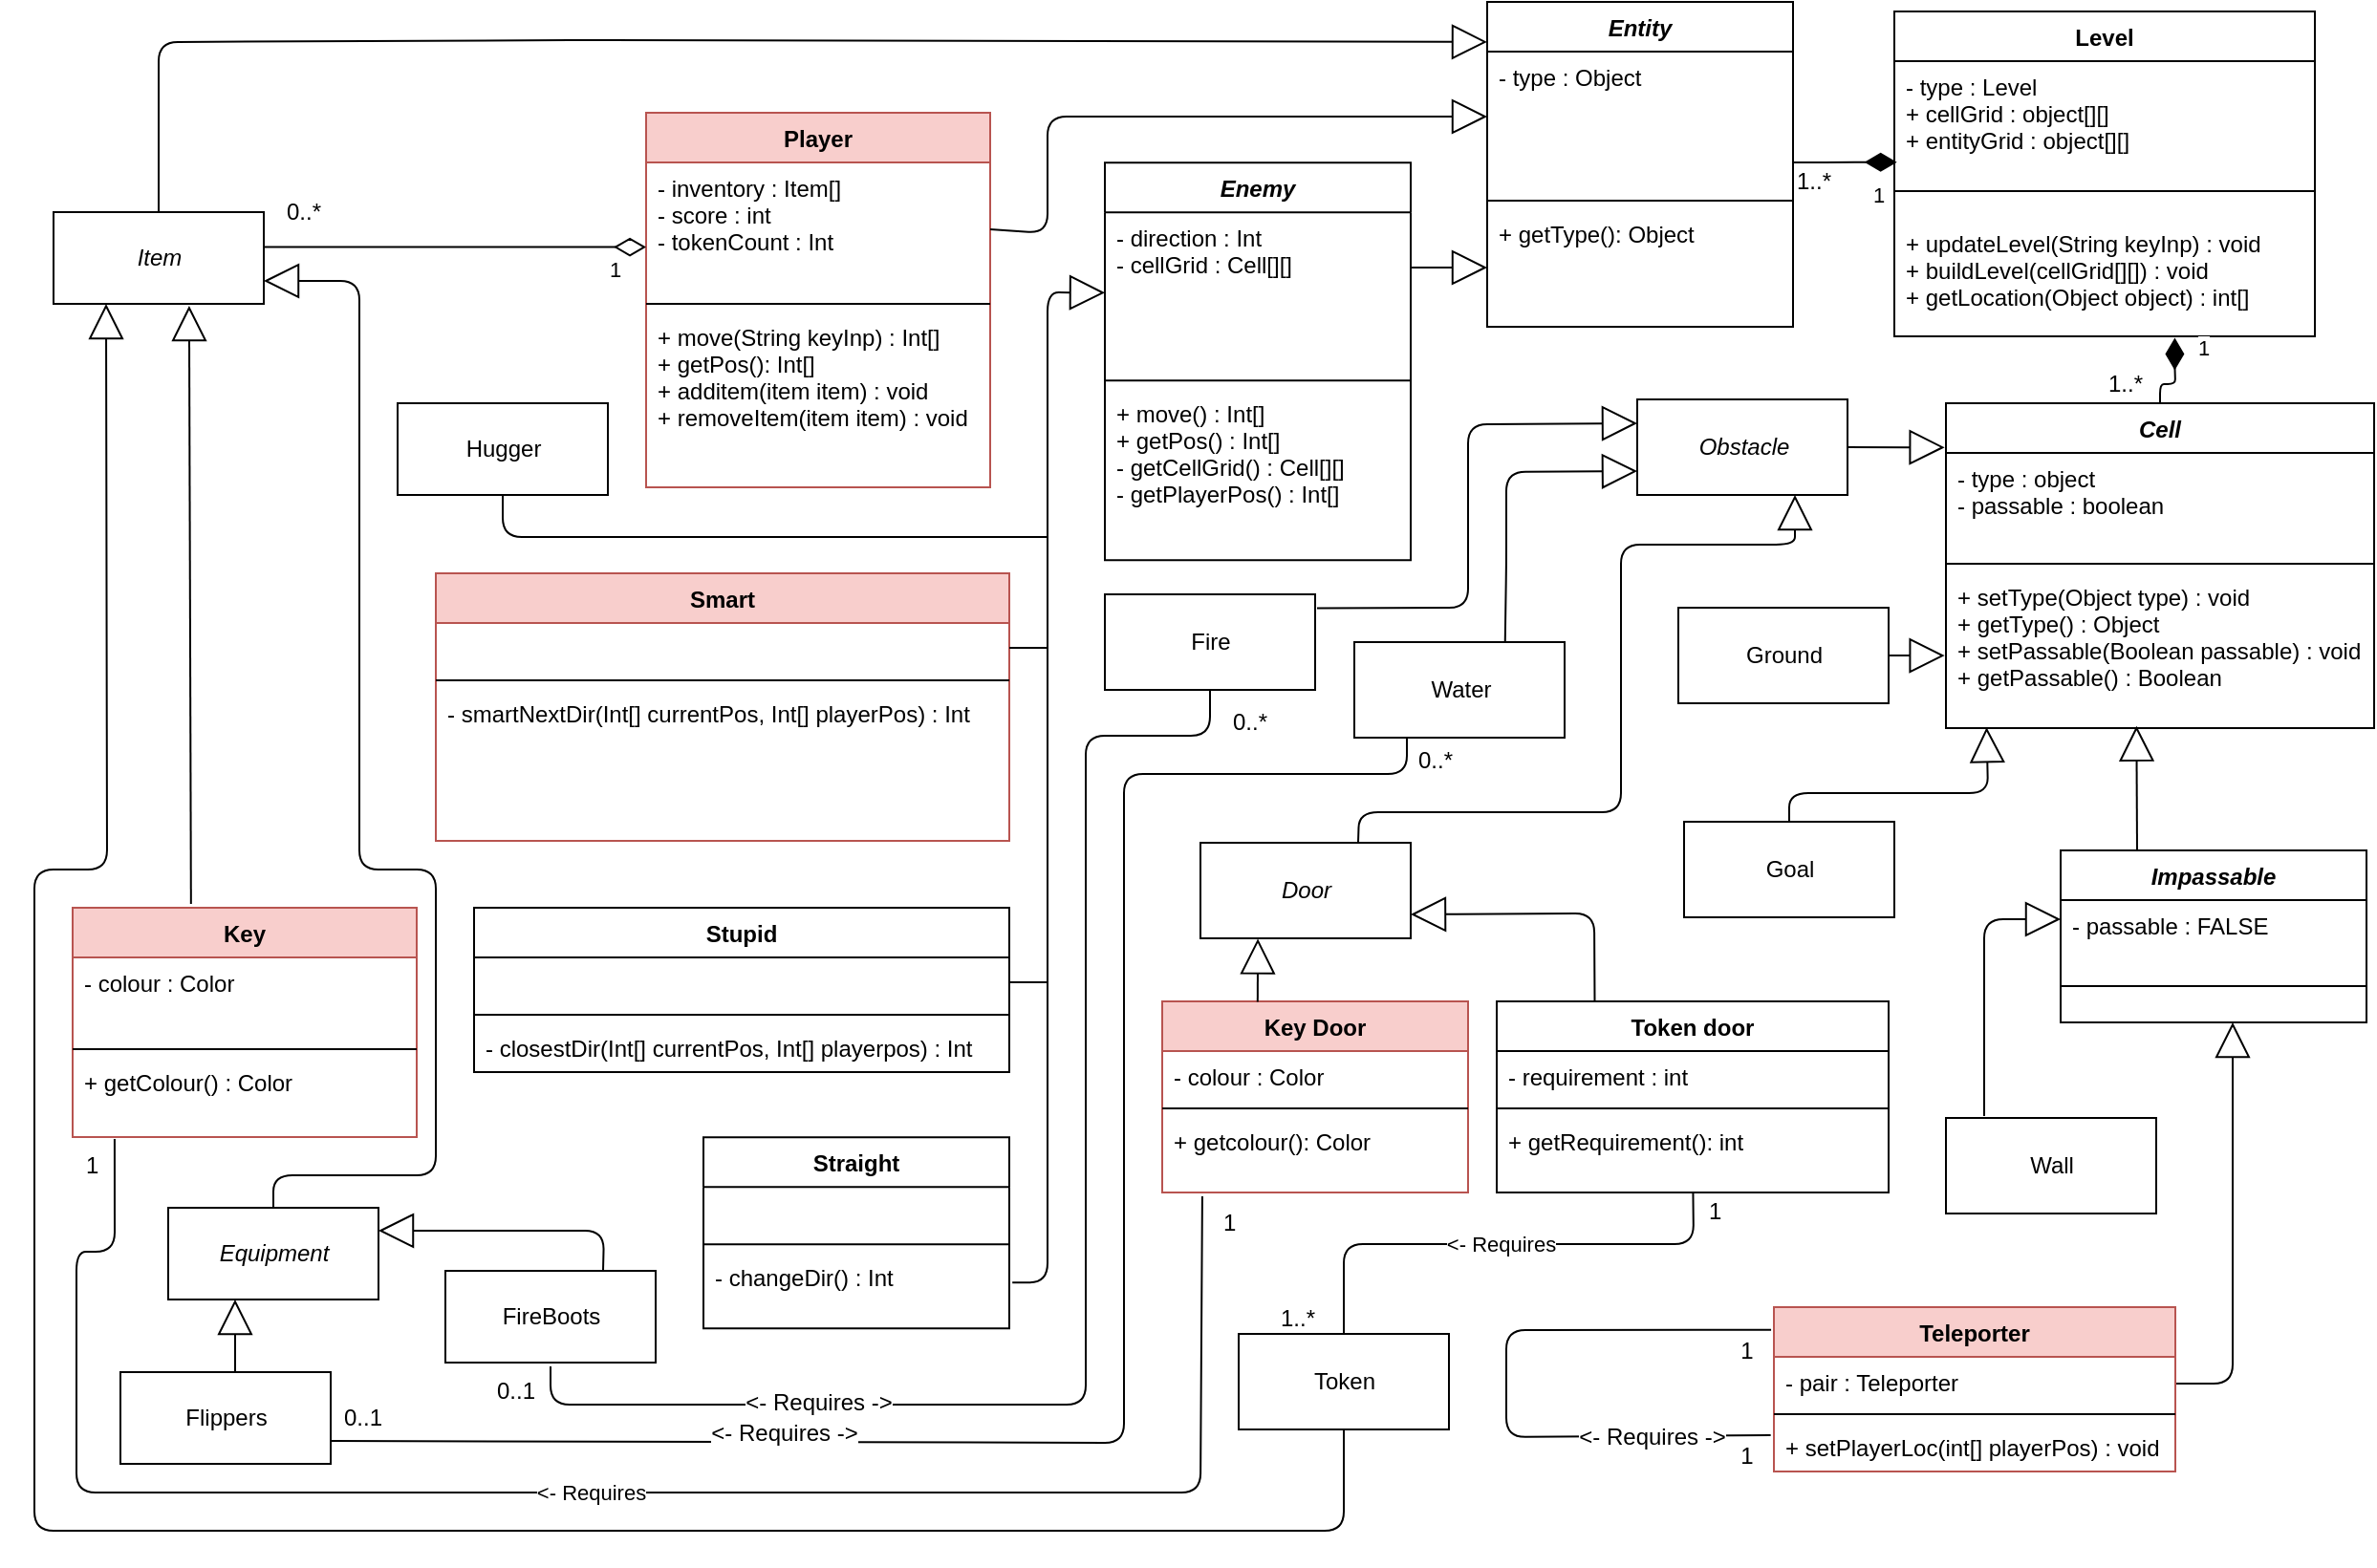 <mxfile version="12.1.9" type="google" pages="1"><diagram id="0YAW6mzRtSPZV_9U0Zui" name="Page-1"><mxGraphModel dx="2579" dy="933" grid="1" gridSize="10" guides="1" tooltips="1" connect="1" arrows="1" fold="1" page="0" pageScale="1" pageWidth="1169" pageHeight="827" math="0" shadow="0"><root><mxCell id="0"/><mxCell id="1" parent="0"/><mxCell id="OW3MAEe_p3V_UogUoJea-1" value="Cell" style="swimlane;fontStyle=3;align=center;verticalAlign=top;childLayout=stackLayout;horizontal=1;startSize=26;horizontalStack=0;resizeParent=1;resizeParentMax=0;resizeLast=0;collapsible=1;marginBottom=0;" parent="1" vertex="1"><mxGeometry x="-160" y="250" width="224" height="170" as="geometry"/></mxCell><mxCell id="OW3MAEe_p3V_UogUoJea-2" value="- type : object&#10;- passable : boolean" style="text;strokeColor=none;fillColor=none;align=left;verticalAlign=top;spacingLeft=4;spacingRight=4;overflow=hidden;rotatable=0;points=[[0,0.5],[1,0.5]];portConstraint=eastwest;" parent="OW3MAEe_p3V_UogUoJea-1" vertex="1"><mxGeometry y="26" width="224" height="54" as="geometry"/></mxCell><mxCell id="OW3MAEe_p3V_UogUoJea-3" value="" style="line;strokeWidth=1;fillColor=none;align=left;verticalAlign=middle;spacingTop=-1;spacingLeft=3;spacingRight=3;rotatable=0;labelPosition=right;points=[];portConstraint=eastwest;" parent="OW3MAEe_p3V_UogUoJea-1" vertex="1"><mxGeometry y="80" width="224" height="8" as="geometry"/></mxCell><mxCell id="OW3MAEe_p3V_UogUoJea-4" value="+ setType(Object type) : void&#10;+ getType() : Object&#10;+ setPassable(Boolean passable) : void&#10;+ getPassable() : Boolean" style="text;strokeColor=none;fillColor=none;align=left;verticalAlign=top;spacingLeft=4;spacingRight=4;overflow=hidden;rotatable=0;points=[[0,0.5],[1,0.5]];portConstraint=eastwest;" parent="OW3MAEe_p3V_UogUoJea-1" vertex="1"><mxGeometry y="88" width="224" height="82" as="geometry"/></mxCell><mxCell id="OW3MAEe_p3V_UogUoJea-5" value="Impassable" style="swimlane;fontStyle=3;align=center;verticalAlign=top;childLayout=stackLayout;horizontal=1;startSize=26;horizontalStack=0;resizeParent=1;resizeParentMax=0;resizeLast=0;collapsible=1;marginBottom=0;" parent="1" vertex="1"><mxGeometry x="-100" y="484" width="160" height="90" as="geometry"/></mxCell><mxCell id="OW3MAEe_p3V_UogUoJea-6" value="- passable : FALSE" style="text;strokeColor=none;fillColor=none;align=left;verticalAlign=top;spacingLeft=4;spacingRight=4;overflow=hidden;rotatable=0;points=[[0,0.5],[1,0.5]];portConstraint=eastwest;" parent="OW3MAEe_p3V_UogUoJea-5" vertex="1"><mxGeometry y="26" width="160" height="26" as="geometry"/></mxCell><mxCell id="OW3MAEe_p3V_UogUoJea-7" value="" style="line;strokeWidth=1;fillColor=none;align=left;verticalAlign=middle;spacingTop=-1;spacingLeft=3;spacingRight=3;rotatable=0;labelPosition=right;points=[];portConstraint=eastwest;" parent="OW3MAEe_p3V_UogUoJea-5" vertex="1"><mxGeometry y="52" width="160" height="38" as="geometry"/></mxCell><mxCell id="OW3MAEe_p3V_UogUoJea-12" value="Goal" style="html=1;" parent="1" vertex="1"><mxGeometry x="-297" y="469" width="110" height="50" as="geometry"/></mxCell><mxCell id="OW3MAEe_p3V_UogUoJea-19" value="Ground" style="html=1;direction=west;" parent="1" vertex="1"><mxGeometry x="-300" y="357" width="110" height="50" as="geometry"/></mxCell><mxCell id="OW3MAEe_p3V_UogUoJea-29" value="Fire" style="html=1;" parent="1" vertex="1"><mxGeometry x="-600" y="350" width="110" height="50" as="geometry"/></mxCell><mxCell id="OW3MAEe_p3V_UogUoJea-31" value="Water" style="html=1;" parent="1" vertex="1"><mxGeometry x="-469.5" y="375" width="110" height="50" as="geometry"/></mxCell><mxCell id="OW3MAEe_p3V_UogUoJea-34" value="&lt;i&gt;Door&lt;/i&gt;" style="html=1;" parent="1" vertex="1"><mxGeometry x="-550" y="480" width="110" height="50" as="geometry"/></mxCell><mxCell id="OW3MAEe_p3V_UogUoJea-36" value="Token door" style="swimlane;fontStyle=1;align=center;verticalAlign=top;childLayout=stackLayout;horizontal=1;startSize=26;horizontalStack=0;resizeParent=1;resizeParentMax=0;resizeLast=0;collapsible=1;marginBottom=0;" parent="1" vertex="1"><mxGeometry x="-395" y="563" width="205" height="100" as="geometry"/></mxCell><mxCell id="OW3MAEe_p3V_UogUoJea-37" value="- requirement : int" style="text;strokeColor=none;fillColor=none;align=left;verticalAlign=top;spacingLeft=4;spacingRight=4;overflow=hidden;rotatable=0;points=[[0,0.5],[1,0.5]];portConstraint=eastwest;" parent="OW3MAEe_p3V_UogUoJea-36" vertex="1"><mxGeometry y="26" width="205" height="26" as="geometry"/></mxCell><mxCell id="OW3MAEe_p3V_UogUoJea-38" value="" style="line;strokeWidth=1;fillColor=none;align=left;verticalAlign=middle;spacingTop=-1;spacingLeft=3;spacingRight=3;rotatable=0;labelPosition=right;points=[];portConstraint=eastwest;" parent="OW3MAEe_p3V_UogUoJea-36" vertex="1"><mxGeometry y="52" width="205" height="8" as="geometry"/></mxCell><mxCell id="OW3MAEe_p3V_UogUoJea-39" value="+ getRequirement(): int" style="text;strokeColor=none;fillColor=none;align=left;verticalAlign=top;spacingLeft=4;spacingRight=4;overflow=hidden;rotatable=0;points=[[0,0.5],[1,0.5]];portConstraint=eastwest;" parent="OW3MAEe_p3V_UogUoJea-36" vertex="1"><mxGeometry y="60" width="205" height="40" as="geometry"/></mxCell><mxCell id="OW3MAEe_p3V_UogUoJea-40" value="Key Door" style="swimlane;fontStyle=1;align=center;verticalAlign=top;childLayout=stackLayout;horizontal=1;startSize=26;horizontalStack=0;resizeParent=1;resizeParentMax=0;resizeLast=0;collapsible=1;marginBottom=0;fillColor=#f8cecc;strokeColor=#b85450;" parent="1" vertex="1"><mxGeometry x="-570" y="563" width="160" height="100" as="geometry"/></mxCell><mxCell id="OW3MAEe_p3V_UogUoJea-41" value="- colour : Color" style="text;strokeColor=none;fillColor=none;align=left;verticalAlign=top;spacingLeft=4;spacingRight=4;overflow=hidden;rotatable=0;points=[[0,0.5],[1,0.5]];portConstraint=eastwest;" parent="OW3MAEe_p3V_UogUoJea-40" vertex="1"><mxGeometry y="26" width="160" height="26" as="geometry"/></mxCell><mxCell id="OW3MAEe_p3V_UogUoJea-42" value="" style="line;strokeWidth=1;fillColor=none;align=left;verticalAlign=middle;spacingTop=-1;spacingLeft=3;spacingRight=3;rotatable=0;labelPosition=right;points=[];portConstraint=eastwest;" parent="OW3MAEe_p3V_UogUoJea-40" vertex="1"><mxGeometry y="52" width="160" height="8" as="geometry"/></mxCell><mxCell id="OW3MAEe_p3V_UogUoJea-43" value="+ getcolour(): Color" style="text;strokeColor=none;fillColor=none;align=left;verticalAlign=top;spacingLeft=4;spacingRight=4;overflow=hidden;rotatable=0;points=[[0,0.5],[1,0.5]];portConstraint=eastwest;" parent="OW3MAEe_p3V_UogUoJea-40" vertex="1"><mxGeometry y="60" width="160" height="40" as="geometry"/></mxCell><mxCell id="OW3MAEe_p3V_UogUoJea-50" value="Level" style="swimlane;fontStyle=1;align=center;verticalAlign=top;childLayout=stackLayout;horizontal=1;startSize=26;horizontalStack=0;resizeParent=1;resizeParentMax=0;resizeLast=0;collapsible=1;marginBottom=0;" parent="1" vertex="1"><mxGeometry x="-187" y="45" width="220" height="170" as="geometry"/></mxCell><mxCell id="OW3MAEe_p3V_UogUoJea-51" value="- type : Level&#10;+ cellGrid : object[][]&#10;+ entityGrid : object[][]" style="text;strokeColor=none;fillColor=none;align=left;verticalAlign=top;spacingLeft=4;spacingRight=4;overflow=hidden;rotatable=0;points=[[0,0.5],[1,0.5]];portConstraint=eastwest;" parent="OW3MAEe_p3V_UogUoJea-50" vertex="1"><mxGeometry y="26" width="220" height="54" as="geometry"/></mxCell><mxCell id="OW3MAEe_p3V_UogUoJea-52" value="" style="line;strokeWidth=1;fillColor=none;align=left;verticalAlign=middle;spacingTop=-1;spacingLeft=3;spacingRight=3;rotatable=0;labelPosition=right;points=[];portConstraint=eastwest;" parent="OW3MAEe_p3V_UogUoJea-50" vertex="1"><mxGeometry y="80" width="220" height="28" as="geometry"/></mxCell><mxCell id="OW3MAEe_p3V_UogUoJea-53" value="+ updateLevel(String keyInp) : void&#10;+ buildLevel(cellGrid[][]) : void&#10;+ getLocation(Object object) : int[]" style="text;strokeColor=none;fillColor=none;align=left;verticalAlign=top;spacingLeft=4;spacingRight=4;overflow=hidden;rotatable=0;points=[[0,0.5],[1,0.5]];portConstraint=eastwest;" parent="OW3MAEe_p3V_UogUoJea-50" vertex="1"><mxGeometry y="108" width="220" height="62" as="geometry"/></mxCell><mxCell id="OW3MAEe_p3V_UogUoJea-55" value="Player" style="swimlane;fontStyle=1;align=center;verticalAlign=top;childLayout=stackLayout;horizontal=1;startSize=26;horizontalStack=0;resizeParent=1;resizeParentMax=0;resizeLast=0;collapsible=1;marginBottom=0;fillColor=#f8cecc;strokeColor=#b85450;" parent="1" vertex="1"><mxGeometry x="-840" y="98" width="180" height="196" as="geometry"/></mxCell><mxCell id="OW3MAEe_p3V_UogUoJea-56" value="- inventory : Item[]&#10;- score : int&#10;- tokenCount : Int&#10;" style="text;align=left;verticalAlign=top;spacingLeft=4;spacingRight=4;overflow=hidden;rotatable=0;points=[[0,0.5],[1,0.5]];portConstraint=eastwest;" parent="OW3MAEe_p3V_UogUoJea-55" vertex="1"><mxGeometry y="26" width="180" height="70" as="geometry"/></mxCell><mxCell id="OW3MAEe_p3V_UogUoJea-57" value="" style="line;strokeWidth=1;fillColor=none;align=left;verticalAlign=middle;spacingTop=-1;spacingLeft=3;spacingRight=3;rotatable=0;labelPosition=right;points=[];portConstraint=eastwest;" parent="OW3MAEe_p3V_UogUoJea-55" vertex="1"><mxGeometry y="96" width="180" height="8" as="geometry"/></mxCell><mxCell id="OW3MAEe_p3V_UogUoJea-58" value="+ move(String keyInp) : Int[]&#10;+ getPos(): Int[]&#10;+ additem(item item) : void&#10;+ removeItem(item item) : void&#10;" style="text;strokeColor=none;fillColor=none;align=left;verticalAlign=top;spacingLeft=4;spacingRight=4;overflow=hidden;rotatable=0;points=[[0,0.5],[1,0.5]];portConstraint=eastwest;" parent="OW3MAEe_p3V_UogUoJea-55" vertex="1"><mxGeometry y="104" width="180" height="92" as="geometry"/></mxCell><mxCell id="OW3MAEe_p3V_UogUoJea-59" value="Enemy" style="swimlane;fontStyle=3;align=center;verticalAlign=top;childLayout=stackLayout;horizontal=1;startSize=26;horizontalStack=0;resizeParent=1;resizeParentMax=0;resizeLast=0;collapsible=1;marginBottom=0;" parent="1" vertex="1"><mxGeometry x="-600" y="124.167" width="160" height="208" as="geometry"/></mxCell><mxCell id="OW3MAEe_p3V_UogUoJea-60" value="- direction : Int&#10;- cellGrid : Cell[][]" style="text;strokeColor=none;fillColor=none;align=left;verticalAlign=top;spacingLeft=4;spacingRight=4;overflow=hidden;rotatable=0;points=[[0,0.5],[1,0.5]];portConstraint=eastwest;" parent="OW3MAEe_p3V_UogUoJea-59" vertex="1"><mxGeometry y="26" width="160" height="84" as="geometry"/></mxCell><mxCell id="OW3MAEe_p3V_UogUoJea-61" value="" style="line;strokeWidth=1;fillColor=none;align=left;verticalAlign=middle;spacingTop=-1;spacingLeft=3;spacingRight=3;rotatable=0;labelPosition=right;points=[];portConstraint=eastwest;" parent="OW3MAEe_p3V_UogUoJea-59" vertex="1"><mxGeometry y="110" width="160" height="8" as="geometry"/></mxCell><mxCell id="OW3MAEe_p3V_UogUoJea-62" value="+ move() : Int[]&#10;+ getPos() : Int[]&#10;- getCellGrid() : Cell[][]&#10;- getPlayerPos() : Int[]" style="text;strokeColor=none;fillColor=none;align=left;verticalAlign=top;spacingLeft=4;spacingRight=4;overflow=hidden;rotatable=0;points=[[0,0.5],[1,0.5]];portConstraint=eastwest;" parent="OW3MAEe_p3V_UogUoJea-59" vertex="1"><mxGeometry y="118" width="160" height="90" as="geometry"/></mxCell><mxCell id="OW3MAEe_p3V_UogUoJea-64" value="Entity" style="swimlane;fontStyle=3;align=center;verticalAlign=top;childLayout=stackLayout;horizontal=1;startSize=26;horizontalStack=0;resizeParent=1;resizeParentMax=0;resizeLast=0;collapsible=1;marginBottom=0;" parent="1" vertex="1"><mxGeometry x="-400" y="40" width="160" height="170" as="geometry"/></mxCell><mxCell id="OW3MAEe_p3V_UogUoJea-65" value="- type : Object" style="text;strokeColor=none;fillColor=none;align=left;verticalAlign=top;spacingLeft=4;spacingRight=4;overflow=hidden;rotatable=0;points=[[0,0.5],[1,0.5]];portConstraint=eastwest;" parent="OW3MAEe_p3V_UogUoJea-64" vertex="1"><mxGeometry y="26" width="160" height="74" as="geometry"/></mxCell><mxCell id="OW3MAEe_p3V_UogUoJea-66" value="" style="line;strokeWidth=1;fillColor=none;align=left;verticalAlign=middle;spacingTop=-1;spacingLeft=3;spacingRight=3;rotatable=0;labelPosition=right;points=[];portConstraint=eastwest;" parent="OW3MAEe_p3V_UogUoJea-64" vertex="1"><mxGeometry y="100" width="160" height="8" as="geometry"/></mxCell><mxCell id="OW3MAEe_p3V_UogUoJea-67" value="+ getType(): Object" style="text;strokeColor=none;fillColor=none;align=left;verticalAlign=top;spacingLeft=4;spacingRight=4;overflow=hidden;rotatable=0;points=[[0,0.5],[1,0.5]];portConstraint=eastwest;" parent="OW3MAEe_p3V_UogUoJea-64" vertex="1"><mxGeometry y="108" width="160" height="62" as="geometry"/></mxCell><mxCell id="OW3MAEe_p3V_UogUoJea-79" value="Smart" style="swimlane;fontStyle=1;align=center;verticalAlign=top;childLayout=stackLayout;horizontal=1;startSize=26;horizontalStack=0;resizeParent=1;resizeParentMax=0;resizeLast=0;collapsible=1;marginBottom=0;fillColor=#f8cecc;strokeColor=#b85450;" parent="1" vertex="1"><mxGeometry x="-950" y="339" width="300" height="140" as="geometry"/></mxCell><mxCell id="OW3MAEe_p3V_UogUoJea-80" value=" " style="text;strokeColor=none;fillColor=none;align=left;verticalAlign=top;spacingLeft=4;spacingRight=4;overflow=hidden;rotatable=0;points=[[0,0.5],[1,0.5]];portConstraint=eastwest;" parent="OW3MAEe_p3V_UogUoJea-79" vertex="1"><mxGeometry y="26" width="300" height="26" as="geometry"/></mxCell><mxCell id="OW3MAEe_p3V_UogUoJea-81" value="" style="line;strokeWidth=1;fillColor=none;align=left;verticalAlign=middle;spacingTop=-1;spacingLeft=3;spacingRight=3;rotatable=0;labelPosition=right;points=[];portConstraint=eastwest;" parent="OW3MAEe_p3V_UogUoJea-79" vertex="1"><mxGeometry y="52" width="300" height="8" as="geometry"/></mxCell><mxCell id="OW3MAEe_p3V_UogUoJea-82" value="- smartNextDir(Int[] currentPos, Int[] playerPos) : Int" style="text;strokeColor=none;fillColor=none;align=left;verticalAlign=top;spacingLeft=4;spacingRight=4;overflow=hidden;rotatable=0;points=[[0,0.5],[1,0.5]];portConstraint=eastwest;" parent="OW3MAEe_p3V_UogUoJea-79" vertex="1"><mxGeometry y="60" width="300" height="80" as="geometry"/></mxCell><mxCell id="OW3MAEe_p3V_UogUoJea-83" value="Stupid" style="swimlane;fontStyle=1;align=center;verticalAlign=top;childLayout=stackLayout;horizontal=1;startSize=26;horizontalStack=0;resizeParent=1;resizeParentMax=0;resizeLast=0;collapsible=1;marginBottom=0;" parent="1" vertex="1"><mxGeometry x="-930" y="514" width="280" height="86" as="geometry"/></mxCell><mxCell id="OW3MAEe_p3V_UogUoJea-84" value=" " style="text;strokeColor=none;fillColor=none;align=left;verticalAlign=top;spacingLeft=4;spacingRight=4;overflow=hidden;rotatable=0;points=[[0,0.5],[1,0.5]];portConstraint=eastwest;" parent="OW3MAEe_p3V_UogUoJea-83" vertex="1"><mxGeometry y="26" width="280" height="26" as="geometry"/></mxCell><mxCell id="OW3MAEe_p3V_UogUoJea-85" value="" style="line;strokeWidth=1;fillColor=none;align=left;verticalAlign=middle;spacingTop=-1;spacingLeft=3;spacingRight=3;rotatable=0;labelPosition=right;points=[];portConstraint=eastwest;" parent="OW3MAEe_p3V_UogUoJea-83" vertex="1"><mxGeometry y="52" width="280" height="8" as="geometry"/></mxCell><mxCell id="OW3MAEe_p3V_UogUoJea-86" value="- closestDir(Int[] currentPos, Int[] playerpos) : Int" style="text;strokeColor=none;fillColor=none;align=left;verticalAlign=top;spacingLeft=4;spacingRight=4;overflow=hidden;rotatable=0;points=[[0,0.5],[1,0.5]];portConstraint=eastwest;" parent="OW3MAEe_p3V_UogUoJea-83" vertex="1"><mxGeometry y="60" width="280" height="26" as="geometry"/></mxCell><mxCell id="OW3MAEe_p3V_UogUoJea-87" value="Straight" style="swimlane;fontStyle=1;align=center;verticalAlign=top;childLayout=stackLayout;horizontal=1;startSize=26;horizontalStack=0;resizeParent=1;resizeParentMax=0;resizeLast=0;collapsible=1;marginBottom=0;" parent="1" vertex="1"><mxGeometry x="-810" y="634.167" width="160" height="100" as="geometry"/></mxCell><mxCell id="OW3MAEe_p3V_UogUoJea-88" value=" " style="text;strokeColor=none;fillColor=none;align=left;verticalAlign=top;spacingLeft=4;spacingRight=4;overflow=hidden;rotatable=0;points=[[0,0.5],[1,0.5]];portConstraint=eastwest;" parent="OW3MAEe_p3V_UogUoJea-87" vertex="1"><mxGeometry y="26" width="160" height="26" as="geometry"/></mxCell><mxCell id="OW3MAEe_p3V_UogUoJea-89" value="" style="line;strokeWidth=1;fillColor=none;align=left;verticalAlign=middle;spacingTop=-1;spacingLeft=3;spacingRight=3;rotatable=0;labelPosition=right;points=[];portConstraint=eastwest;" parent="OW3MAEe_p3V_UogUoJea-87" vertex="1"><mxGeometry y="52" width="160" height="8" as="geometry"/></mxCell><mxCell id="OW3MAEe_p3V_UogUoJea-90" value="- changeDir() : Int" style="text;strokeColor=none;fillColor=none;align=left;verticalAlign=top;spacingLeft=4;spacingRight=4;overflow=hidden;rotatable=0;points=[[0,0.5],[1,0.5]];portConstraint=eastwest;" parent="OW3MAEe_p3V_UogUoJea-87" vertex="1"><mxGeometry y="60" width="160" height="40" as="geometry"/></mxCell><mxCell id="95bqJ-UsB-5ymDx7y836-10" value="Key" style="swimlane;fontStyle=1;align=center;verticalAlign=top;childLayout=stackLayout;horizontal=1;startSize=26;horizontalStack=0;resizeParent=1;resizeParentMax=0;resizeLast=0;collapsible=1;marginBottom=0;fillColor=#f8cecc;strokeColor=#b85450;" parent="1" vertex="1"><mxGeometry x="-1140" y="514" width="180" height="120" as="geometry"/></mxCell><mxCell id="95bqJ-UsB-5ymDx7y836-11" value="- colour : Color" style="text;strokeColor=none;fillColor=none;align=left;verticalAlign=top;spacingLeft=4;spacingRight=4;overflow=hidden;rotatable=0;points=[[0,0.5],[1,0.5]];portConstraint=eastwest;" parent="95bqJ-UsB-5ymDx7y836-10" vertex="1"><mxGeometry y="26" width="180" height="44" as="geometry"/></mxCell><mxCell id="95bqJ-UsB-5ymDx7y836-12" value="" style="line;strokeWidth=1;fillColor=none;align=left;verticalAlign=middle;spacingTop=-1;spacingLeft=3;spacingRight=3;rotatable=0;labelPosition=right;points=[];portConstraint=eastwest;" parent="95bqJ-UsB-5ymDx7y836-10" vertex="1"><mxGeometry y="70" width="180" height="8" as="geometry"/></mxCell><mxCell id="95bqJ-UsB-5ymDx7y836-13" value="+ getColour() : Color" style="text;strokeColor=none;fillColor=none;align=left;verticalAlign=top;spacingLeft=4;spacingRight=4;overflow=hidden;rotatable=0;points=[[0,0.5],[1,0.5]];portConstraint=eastwest;" parent="95bqJ-UsB-5ymDx7y836-10" vertex="1"><mxGeometry y="78" width="180" height="42" as="geometry"/></mxCell><mxCell id="95bqJ-UsB-5ymDx7y836-20" value="FireBoots" style="html=1;" parent="1" vertex="1"><mxGeometry x="-945" y="704" width="110" height="48" as="geometry"/></mxCell><mxCell id="95bqJ-UsB-5ymDx7y836-21" value="Flippers" style="html=1;" parent="1" vertex="1"><mxGeometry x="-1115" y="757" width="110" height="48" as="geometry"/></mxCell><mxCell id="95bqJ-UsB-5ymDx7y836-25" value="1" style="endArrow=none;html=1;endSize=12;startArrow=diamondThin;startSize=14;startFill=1;edgeStyle=orthogonalEdgeStyle;align=left;verticalAlign=bottom;endFill=0;entryX=0.5;entryY=0;entryDx=0;entryDy=0;exitX=0.667;exitY=1.013;exitDx=0;exitDy=0;exitPerimeter=0;" parent="1" source="OW3MAEe_p3V_UogUoJea-53" target="OW3MAEe_p3V_UogUoJea-1" edge="1"><mxGeometry x="-0.302" y="10" relative="1" as="geometry"><mxPoint x="100" y="230" as="sourcePoint"/><mxPoint x="28" y="230" as="targetPoint"/><Array as="points"><mxPoint x="-40" y="230"/><mxPoint x="-40" y="240"/><mxPoint x="-48" y="240"/></Array><mxPoint as="offset"/></mxGeometry></mxCell><mxCell id="95bqJ-UsB-5ymDx7y836-26" value="1..*" style="text;html=1;resizable=0;points=[];autosize=1;align=left;verticalAlign=top;spacingTop=-4;" parent="1" vertex="1"><mxGeometry x="-77" y="230" width="30" height="10" as="geometry"/></mxCell><mxCell id="95bqJ-UsB-5ymDx7y836-27" value="1" style="endArrow=none;html=1;endSize=12;startArrow=diamondThin;startSize=14;startFill=1;edgeStyle=orthogonalEdgeStyle;align=left;verticalAlign=bottom;endFill=0;entryX=1;entryY=0.784;entryDx=0;entryDy=0;entryPerimeter=0;exitX=0.006;exitY=0.98;exitDx=0;exitDy=0;exitPerimeter=0;" parent="1" target="OW3MAEe_p3V_UogUoJea-65" edge="1" source="OW3MAEe_p3V_UogUoJea-51"><mxGeometry x="-0.47" y="26" relative="1" as="geometry"><mxPoint x="-190" y="124" as="sourcePoint"/><mxPoint x="-230" y="134" as="targetPoint"/><mxPoint as="offset"/></mxGeometry></mxCell><mxCell id="95bqJ-UsB-5ymDx7y836-28" value="1..*" style="text;html=1;resizable=0;points=[];autosize=1;align=left;verticalAlign=top;spacingTop=-4;" parent="1" vertex="1"><mxGeometry x="-240" y="124" width="30" height="10" as="geometry"/></mxCell><mxCell id="95bqJ-UsB-5ymDx7y836-34" value="" style="endArrow=block;endSize=16;endFill=0;html=1;exitX=1;exitY=0.5;exitDx=0;exitDy=0;" parent="1" source="OW3MAEe_p3V_UogUoJea-56" edge="1"><mxGeometry width="160" relative="1" as="geometry"><mxPoint x="-540" y="100" as="sourcePoint"/><mxPoint x="-400" y="100" as="targetPoint"/><Array as="points"><mxPoint x="-630" y="161"/><mxPoint x="-630" y="100"/></Array></mxGeometry></mxCell><mxCell id="95bqJ-UsB-5ymDx7y836-35" value="" style="endArrow=block;endSize=16;endFill=0;html=1;exitX=0.5;exitY=0;exitDx=0;exitDy=0;entryX=0;entryY=-0.068;entryDx=0;entryDy=0;entryPerimeter=0;" parent="1" source="xQ4m149RATydDj5sU9sq-13" target="OW3MAEe_p3V_UogUoJea-65" edge="1"><mxGeometry x="0.193" width="160" relative="1" as="geometry"><mxPoint x="-970" y="94" as="sourcePoint"/><mxPoint x="-890" y="-20" as="targetPoint"/><Array as="points"><mxPoint x="-1095" y="61"/><mxPoint x="-870" y="60"/></Array><mxPoint as="offset"/></mxGeometry></mxCell><mxCell id="95bqJ-UsB-5ymDx7y836-36" value="" style="endArrow=block;endSize=16;endFill=0;html=1;entryX=0;entryY=0.5;entryDx=0;entryDy=0;" parent="1" source="OW3MAEe_p3V_UogUoJea-60" target="OW3MAEe_p3V_UogUoJea-67" edge="1"><mxGeometry width="160" relative="1" as="geometry"><mxPoint x="-420" y="231" as="sourcePoint"/><mxPoint x="-380" y="120" as="targetPoint"/><Array as="points"><mxPoint x="-440" y="179"/></Array></mxGeometry></mxCell><mxCell id="95bqJ-UsB-5ymDx7y836-41" value="" style="endArrow=block;endSize=16;endFill=0;html=1;exitX=1.01;exitY=0.399;exitDx=0;exitDy=0;exitPerimeter=0;entryX=0;entryY=0.5;entryDx=0;entryDy=0;" parent="1" source="OW3MAEe_p3V_UogUoJea-90" target="OW3MAEe_p3V_UogUoJea-60" edge="1"><mxGeometry width="160" relative="1" as="geometry"><mxPoint x="-639.44" y="670.998" as="sourcePoint"/><mxPoint x="-590" y="310.167" as="targetPoint"/><Array as="points"><mxPoint x="-630" y="710"/><mxPoint x="-630" y="299"/><mxPoint x="-630" y="192"/></Array></mxGeometry></mxCell><mxCell id="95bqJ-UsB-5ymDx7y836-46" value="" style="endArrow=block;endSize=16;endFill=0;html=1;entryX=0.645;entryY=1.021;entryDx=0;entryDy=0;exitX=0.344;exitY=-0.017;exitDx=0;exitDy=0;exitPerimeter=0;entryPerimeter=0;" parent="1" source="95bqJ-UsB-5ymDx7y836-10" target="xQ4m149RATydDj5sU9sq-13" edge="1"><mxGeometry width="160" relative="1" as="geometry"><mxPoint x="-1095" y="268" as="sourcePoint"/><mxPoint x="-1123" y="229.988" as="targetPoint"/><Array as="points"/></mxGeometry></mxCell><mxCell id="95bqJ-UsB-5ymDx7y836-47" value="&amp;lt;- Requires" style="endArrow=none;endFill=0;endSize=12;html=1;exitX=0.122;exitY=1.024;exitDx=0;exitDy=0;exitPerimeter=0;entryX=0.131;entryY=1.05;entryDx=0;entryDy=0;entryPerimeter=0;" parent="1" source="95bqJ-UsB-5ymDx7y836-13" target="OW3MAEe_p3V_UogUoJea-43" edge="1"><mxGeometry width="160" relative="1" as="geometry"><mxPoint x="-1150" y="200" as="sourcePoint"/><mxPoint x="-1100" y="1030" as="targetPoint"/><Array as="points"><mxPoint x="-1118" y="694"/><mxPoint x="-1138" y="694"/><mxPoint x="-1138" y="820"/><mxPoint x="-550" y="820"/></Array></mxGeometry></mxCell><mxCell id="95bqJ-UsB-5ymDx7y836-49" value="&amp;lt;- Requires" style="endArrow=none;endFill=0;endSize=12;html=1;exitX=0.5;exitY=0;exitDx=0;exitDy=0;" parent="1" source="Yj3TjZuuWk4Bg_rjwYOf-1" target="OW3MAEe_p3V_UogUoJea-39" edge="1"><mxGeometry width="160" relative="1" as="geometry"><mxPoint x="-340" y="690" as="sourcePoint"/><mxPoint x="-90" y="820" as="targetPoint"/><Array as="points"><mxPoint x="-475" y="690"/><mxPoint x="-292" y="690"/></Array></mxGeometry></mxCell><mxCell id="95bqJ-UsB-5ymDx7y836-50" value="" style="endArrow=block;endSize=16;endFill=0;html=1;exitX=0.5;exitY=0;exitDx=0;exitDy=0;entryX=1;entryY=0.75;entryDx=0;entryDy=0;" parent="1" source="xQ4m149RATydDj5sU9sq-12" target="xQ4m149RATydDj5sU9sq-13" edge="1"><mxGeometry width="160" relative="1" as="geometry"><mxPoint x="-1070" y="494" as="sourcePoint"/><mxPoint x="-980" y="164" as="targetPoint"/><Array as="points"><mxPoint x="-1035" y="654"/><mxPoint x="-950" y="654"/><mxPoint x="-950" y="494"/><mxPoint x="-990" y="494"/><mxPoint x="-990" y="414"/><mxPoint x="-990" y="324"/><mxPoint x="-990" y="186"/></Array></mxGeometry></mxCell><mxCell id="95bqJ-UsB-5ymDx7y836-51" value="" style="endArrow=block;endSize=16;endFill=0;html=1;exitX=0.75;exitY=0;exitDx=0;exitDy=0;entryX=1;entryY=0.25;entryDx=0;entryDy=0;" parent="1" source="95bqJ-UsB-5ymDx7y836-20" target="xQ4m149RATydDj5sU9sq-12" edge="1"><mxGeometry width="160" relative="1" as="geometry"><mxPoint x="-910" y="292" as="sourcePoint"/><mxPoint x="-1010" y="654" as="targetPoint"/><Array as="points"><mxPoint x="-862" y="683"/><mxPoint x="-930" y="683"/></Array></mxGeometry></mxCell><mxCell id="95bqJ-UsB-5ymDx7y836-52" value="" style="endArrow=block;endSize=16;endFill=0;html=1;entryX=0.318;entryY=1;entryDx=0;entryDy=0;entryPerimeter=0;" parent="1" target="xQ4m149RATydDj5sU9sq-12" edge="1"><mxGeometry width="160" relative="1" as="geometry"><mxPoint x="-1055" y="757" as="sourcePoint"/><mxPoint x="-1086.28" y="643.896" as="targetPoint"/><Array as="points"><mxPoint x="-1055" y="744"/></Array></mxGeometry></mxCell><mxCell id="95bqJ-UsB-5ymDx7y836-55" value="" style="endArrow=block;endSize=16;endFill=0;html=1;exitX=0.312;exitY=0.003;exitDx=0;exitDy=0;exitPerimeter=0;entryX=0.273;entryY=1.004;entryDx=0;entryDy=0;entryPerimeter=0;" parent="1" source="OW3MAEe_p3V_UogUoJea-40" target="OW3MAEe_p3V_UogUoJea-34" edge="1"><mxGeometry width="160" relative="1" as="geometry"><mxPoint x="-520" y="561" as="sourcePoint"/><mxPoint x="-520" y="531" as="targetPoint"/><Array as="points"/></mxGeometry></mxCell><mxCell id="95bqJ-UsB-5ymDx7y836-56" value="" style="endArrow=block;endSize=16;endFill=0;html=1;exitX=0.25;exitY=0;exitDx=0;exitDy=0;entryX=1;entryY=0.75;entryDx=0;entryDy=0;" parent="1" source="OW3MAEe_p3V_UogUoJea-36" target="OW3MAEe_p3V_UogUoJea-34" edge="1"><mxGeometry width="160" relative="1" as="geometry"><mxPoint x="-360" y="694" as="sourcePoint"/><mxPoint x="-380" y="524" as="targetPoint"/><Array as="points"><mxPoint x="-344" y="517"/></Array></mxGeometry></mxCell><mxCell id="95bqJ-UsB-5ymDx7y836-57" value="" style="endArrow=block;endSize=16;endFill=0;html=1;exitX=0.75;exitY=0;exitDx=0;exitDy=0;entryX=0.75;entryY=1;entryDx=0;entryDy=0;" parent="1" source="OW3MAEe_p3V_UogUoJea-34" target="xQ4m149RATydDj5sU9sq-15" edge="1"><mxGeometry width="160" relative="1" as="geometry"><mxPoint x="-268" y="480" as="sourcePoint"/><mxPoint x="-240" y="324" as="targetPoint"/><Array as="points"><mxPoint x="-467" y="464"/><mxPoint x="-330" y="464"/><mxPoint x="-330" y="324"/><mxPoint x="-239" y="324"/></Array></mxGeometry></mxCell><mxCell id="95bqJ-UsB-5ymDx7y836-58" value="" style="endArrow=block;endSize=16;endFill=0;html=1;entryX=0;entryY=0.25;entryDx=0;entryDy=0;exitX=1.009;exitY=0.144;exitDx=0;exitDy=0;exitPerimeter=0;" parent="1" source="OW3MAEe_p3V_UogUoJea-29" target="xQ4m149RATydDj5sU9sq-15" edge="1"><mxGeometry width="160" relative="1" as="geometry"><mxPoint x="-390" y="344" as="sourcePoint"/><mxPoint x="-345" y="279" as="targetPoint"/><Array as="points"><mxPoint x="-410" y="357"/><mxPoint x="-410" y="261"/></Array></mxGeometry></mxCell><mxCell id="95bqJ-UsB-5ymDx7y836-59" value="" style="endArrow=block;endSize=16;endFill=0;html=1;exitX=0.717;exitY=0.004;exitDx=0;exitDy=0;entryX=0;entryY=0.75;entryDx=0;entryDy=0;exitPerimeter=0;" parent="1" source="OW3MAEe_p3V_UogUoJea-31" target="xQ4m149RATydDj5sU9sq-15" edge="1"><mxGeometry width="160" relative="1" as="geometry"><mxPoint x="-335" y="379" as="sourcePoint"/><mxPoint x="-254.459" y="326" as="targetPoint"/><Array as="points"><mxPoint x="-390" y="334"/><mxPoint x="-390" y="286"/></Array></mxGeometry></mxCell><mxCell id="95bqJ-UsB-5ymDx7y836-68" value="" style="endArrow=block;endSize=16;endFill=0;html=1;exitX=0.5;exitY=0;exitDx=0;exitDy=0;entryX=0.095;entryY=0.995;entryDx=0;entryDy=0;entryPerimeter=0;" parent="1" source="OW3MAEe_p3V_UogUoJea-12" edge="1" target="OW3MAEe_p3V_UogUoJea-4"><mxGeometry width="160" relative="1" as="geometry"><mxPoint x="9" y="436" as="sourcePoint"/><mxPoint x="-138" y="422" as="targetPoint"/><Array as="points"><mxPoint x="-242" y="454"/><mxPoint x="-138" y="454"/></Array></mxGeometry></mxCell><mxCell id="95bqJ-UsB-5ymDx7y836-69" value="" style="endArrow=block;endSize=16;endFill=0;html=1;" parent="1" edge="1"><mxGeometry width="160" relative="1" as="geometry"><mxPoint x="-40" y="763" as="sourcePoint"/><mxPoint x="-10" y="574" as="targetPoint"/><Array as="points"><mxPoint x="-10" y="763"/><mxPoint x="-10" y="710"/></Array></mxGeometry></mxCell><mxCell id="95bqJ-UsB-5ymDx7y836-70" value="" style="endArrow=none;endSize=16;endFill=0;html=1;startArrow=block;startFill=0;startSize=16;exitX=0.445;exitY=0.986;exitDx=0;exitDy=0;exitPerimeter=0;" parent="1" source="OW3MAEe_p3V_UogUoJea-4" edge="1"><mxGeometry width="160" relative="1" as="geometry"><mxPoint x="250" y="486.5" as="sourcePoint"/><mxPoint x="-60" y="484" as="targetPoint"/><Array as="points"/></mxGeometry></mxCell><mxCell id="95bqJ-UsB-5ymDx7y836-71" value="1" style="text;html=1;resizable=0;points=[];autosize=1;align=left;verticalAlign=top;spacingTop=-4;" parent="1" vertex="1"><mxGeometry x="-286.5" y="663" width="20" height="10" as="geometry"/></mxCell><mxCell id="95bqJ-UsB-5ymDx7y836-72" value="1..*" style="text;html=1;resizable=0;points=[];autosize=1;align=left;verticalAlign=top;spacingTop=-4;" parent="1" vertex="1"><mxGeometry x="-510" y="719" width="30" height="10" as="geometry"/></mxCell><mxCell id="95bqJ-UsB-5ymDx7y836-73" value="1" style="text;html=1;resizable=0;points=[];autosize=1;align=left;verticalAlign=top;spacingTop=-4;" parent="1" vertex="1"><mxGeometry x="-1135" y="639" width="20" height="10" as="geometry"/></mxCell><mxCell id="95bqJ-UsB-5ymDx7y836-74" value="1" style="text;html=1;resizable=0;points=[];autosize=1;align=left;verticalAlign=top;spacingTop=-4;" parent="1" vertex="1"><mxGeometry x="-540" y="669" width="20" height="10" as="geometry"/></mxCell><mxCell id="Yj3TjZuuWk4Bg_rjwYOf-1" value="Token" style="html=1;" parent="1" vertex="1"><mxGeometry x="-530" y="737" width="110" height="50" as="geometry"/></mxCell><mxCell id="Yj3TjZuuWk4Bg_rjwYOf-2" value="" style="endArrow=none;html=1;endFill=0;endSize=16;startArrow=block;startFill=0;targetPerimeterSpacing=0;startSize=16;entryX=0.5;entryY=1;entryDx=0;entryDy=0;exitX=0.25;exitY=1;exitDx=0;exitDy=0;" parent="1" source="xQ4m149RATydDj5sU9sq-13" target="Yj3TjZuuWk4Bg_rjwYOf-1" edge="1"><mxGeometry width="50" height="50" relative="1" as="geometry"><mxPoint x="-1150" y="180" as="sourcePoint"/><mxPoint x="-340" y="790" as="targetPoint"/><Array as="points"><mxPoint x="-1122" y="494"/><mxPoint x="-1160" y="494"/><mxPoint x="-1160" y="840"/><mxPoint x="-475" y="840"/></Array></mxGeometry></mxCell><mxCell id="Yj3TjZuuWk4Bg_rjwYOf-14" value="Teleporter" style="swimlane;fontStyle=1;align=center;verticalAlign=top;childLayout=stackLayout;horizontal=1;startSize=26;horizontalStack=0;resizeParent=1;resizeParentMax=0;resizeLast=0;collapsible=1;marginBottom=0;fillColor=#f8cecc;strokeColor=#b85450;" parent="1" vertex="1"><mxGeometry x="-250" y="723" width="210" height="86" as="geometry"/></mxCell><mxCell id="Yj3TjZuuWk4Bg_rjwYOf-15" value="- pair : Teleporter" style="text;strokeColor=none;fillColor=none;align=left;verticalAlign=top;spacingLeft=4;spacingRight=4;overflow=hidden;rotatable=0;points=[[0,0.5],[1,0.5]];portConstraint=eastwest;" parent="Yj3TjZuuWk4Bg_rjwYOf-14" vertex="1"><mxGeometry y="26" width="210" height="26" as="geometry"/></mxCell><mxCell id="Yj3TjZuuWk4Bg_rjwYOf-16" value="" style="line;strokeWidth=1;fillColor=none;align=left;verticalAlign=middle;spacingTop=-1;spacingLeft=3;spacingRight=3;rotatable=0;labelPosition=right;points=[];portConstraint=eastwest;" parent="Yj3TjZuuWk4Bg_rjwYOf-14" vertex="1"><mxGeometry y="52" width="210" height="8" as="geometry"/></mxCell><mxCell id="Yj3TjZuuWk4Bg_rjwYOf-17" value="+ setPlayerLoc(int[] playerPos) : void" style="text;strokeColor=none;fillColor=none;align=left;verticalAlign=top;spacingLeft=4;spacingRight=4;overflow=hidden;rotatable=0;points=[[0,0.5],[1,0.5]];portConstraint=eastwest;" parent="Yj3TjZuuWk4Bg_rjwYOf-14" vertex="1"><mxGeometry y="60" width="210" height="26" as="geometry"/></mxCell><mxCell id="97Zn4ZgLHY4dO3GoXD1G-1" value="" style="endArrow=none;html=1;endSize=16;endFill=0;entryX=-0.007;entryY=0.138;entryDx=0;entryDy=0;entryPerimeter=0;exitX=-0.008;exitY=0.269;exitDx=0;exitDy=0;exitPerimeter=0;" parent="Yj3TjZuuWk4Bg_rjwYOf-14" source="Yj3TjZuuWk4Bg_rjwYOf-17" target="Yj3TjZuuWk4Bg_rjwYOf-14" edge="1"><mxGeometry width="50" height="50" relative="1" as="geometry"><mxPoint x="-10" y="68" as="sourcePoint"/><mxPoint x="-110" y="278" as="targetPoint"/><Array as="points"><mxPoint x="-140" y="68"/><mxPoint x="-140" y="12"/></Array></mxGeometry></mxCell><mxCell id="97Zn4ZgLHY4dO3GoXD1G-2" value="&amp;lt;- Requires -&amp;gt;" style="text;html=1;resizable=0;points=[];align=center;verticalAlign=middle;labelBackgroundColor=#ffffff;" parent="97Zn4ZgLHY4dO3GoXD1G-1" vertex="1" connectable="0"><mxGeometry x="-0.621" relative="1" as="geometry"><mxPoint as="offset"/></mxGeometry></mxCell><mxCell id="97Zn4ZgLHY4dO3GoXD1G-3" value="1" style="text;html=1;strokeColor=none;fillColor=none;align=center;verticalAlign=middle;whiteSpace=wrap;rounded=0;" parent="1" vertex="1"><mxGeometry x="-284" y="736" width="40" height="20" as="geometry"/></mxCell><mxCell id="97Zn4ZgLHY4dO3GoXD1G-4" value="1" style="text;html=1;strokeColor=none;fillColor=none;align=center;verticalAlign=middle;whiteSpace=wrap;rounded=0;" parent="1" vertex="1"><mxGeometry x="-284" y="791" width="40" height="20" as="geometry"/></mxCell><mxCell id="97Zn4ZgLHY4dO3GoXD1G-12" value="" style="endArrow=none;html=1;exitX=1;exitY=0.5;exitDx=0;exitDy=0;endFill=0;" parent="1" source="OW3MAEe_p3V_UogUoJea-84" edge="1"><mxGeometry width="50" height="50" relative="1" as="geometry"><mxPoint x="-590" y="614" as="sourcePoint"/><mxPoint x="-630" y="553" as="targetPoint"/></mxGeometry></mxCell><mxCell id="97Zn4ZgLHY4dO3GoXD1G-13" value="" style="endArrow=none;html=1;exitX=1;exitY=0.5;exitDx=0;exitDy=0;endFill=0;" parent="1" source="OW3MAEe_p3V_UogUoJea-80" edge="1"><mxGeometry width="50" height="50" relative="1" as="geometry"><mxPoint x="-650" y="404" as="sourcePoint"/><mxPoint x="-630" y="378" as="targetPoint"/></mxGeometry></mxCell><mxCell id="xQ4m149RATydDj5sU9sq-1" value="" style="endArrow=none;html=1;exitX=1;exitY=0.75;exitDx=0;exitDy=0;entryX=0.25;entryY=1;entryDx=0;entryDy=0;endFill=0;" parent="1" source="95bqJ-UsB-5ymDx7y836-21" target="OW3MAEe_p3V_UogUoJea-31" edge="1"><mxGeometry width="50" height="50" relative="1" as="geometry"><mxPoint x="-675" y="794" as="sourcePoint"/><mxPoint x="-220" y="444" as="targetPoint"/><Array as="points"><mxPoint x="-590" y="794"/><mxPoint x="-590" y="444"/><mxPoint x="-442" y="444"/></Array></mxGeometry></mxCell><mxCell id="xQ4m149RATydDj5sU9sq-6" value="&amp;lt;- Requires -&amp;gt;" style="text;html=1;resizable=0;points=[];align=center;verticalAlign=middle;labelBackgroundColor=#ffffff;" parent="xQ4m149RATydDj5sU9sq-1" vertex="1" connectable="0"><mxGeometry x="-0.478" relative="1" as="geometry"><mxPoint x="-7" y="-4.5" as="offset"/></mxGeometry></mxCell><mxCell id="xQ4m149RATydDj5sU9sq-3" value="" style="endArrow=none;html=1;entryX=0.5;entryY=1;entryDx=0;entryDy=0;" parent="1" target="xQ4m149RATydDj5sU9sq-14" edge="1"><mxGeometry width="50" height="50" relative="1" as="geometry"><mxPoint x="-630" y="320" as="sourcePoint"/><mxPoint x="-930" y="294" as="targetPoint"/><Array as="points"><mxPoint x="-915" y="320"/></Array></mxGeometry></mxCell><mxCell id="xQ4m149RATydDj5sU9sq-4" value="" style="endArrow=none;startArrow=none;html=1;entryX=0.5;entryY=1;entryDx=0;entryDy=0;startFill=0;endFill=0;" parent="1" target="OW3MAEe_p3V_UogUoJea-29" edge="1"><mxGeometry width="50" height="50" relative="1" as="geometry"><mxPoint x="-890" y="754" as="sourcePoint"/><mxPoint x="-320" y="414" as="targetPoint"/><Array as="points"><mxPoint x="-890" y="774"/><mxPoint x="-610" y="774"/><mxPoint x="-610" y="534"/><mxPoint x="-610" y="424"/><mxPoint x="-545" y="424"/></Array></mxGeometry></mxCell><mxCell id="xQ4m149RATydDj5sU9sq-5" value="&amp;lt;- Requires -&amp;gt;" style="text;html=1;resizable=0;points=[];align=center;verticalAlign=middle;labelBackgroundColor=#ffffff;" parent="xQ4m149RATydDj5sU9sq-4" vertex="1" connectable="0"><mxGeometry x="-0.567" y="1" relative="1" as="geometry"><mxPoint as="offset"/></mxGeometry></mxCell><mxCell id="xQ4m149RATydDj5sU9sq-7" value="0..1" style="text;html=1;resizable=0;points=[];autosize=1;align=left;verticalAlign=top;spacingTop=-4;" parent="1" vertex="1"><mxGeometry x="-920" y="757" width="40" height="20" as="geometry"/></mxCell><mxCell id="xQ4m149RATydDj5sU9sq-8" value="0..*" style="text;html=1;resizable=0;points=[];autosize=1;align=left;verticalAlign=top;spacingTop=-4;" parent="1" vertex="1"><mxGeometry x="-535" y="407" width="30" height="20" as="geometry"/></mxCell><mxCell id="xQ4m149RATydDj5sU9sq-9" value="0..*" style="text;html=1;resizable=0;points=[];autosize=1;align=left;verticalAlign=top;spacingTop=-4;" parent="1" vertex="1"><mxGeometry x="-438" y="427" width="30" height="20" as="geometry"/></mxCell><mxCell id="xQ4m149RATydDj5sU9sq-10" value="0..1" style="text;html=1;resizable=0;points=[];autosize=1;align=left;verticalAlign=top;spacingTop=-4;" parent="1" vertex="1"><mxGeometry x="-1000" y="771" width="40" height="20" as="geometry"/></mxCell><mxCell id="xQ4m149RATydDj5sU9sq-12" value="&lt;i&gt;Equipment&lt;/i&gt;" style="html=1;" parent="1" vertex="1"><mxGeometry x="-1090" y="671" width="110" height="48" as="geometry"/></mxCell><mxCell id="xQ4m149RATydDj5sU9sq-13" value="&lt;i&gt;Item&lt;/i&gt;" style="html=1;" parent="1" vertex="1"><mxGeometry x="-1150" y="150" width="110" height="48" as="geometry"/></mxCell><mxCell id="xQ4m149RATydDj5sU9sq-14" value="Hugger" style="html=1;" parent="1" vertex="1"><mxGeometry x="-970" y="250" width="110" height="48" as="geometry"/></mxCell><mxCell id="xQ4m149RATydDj5sU9sq-15" value="&lt;i&gt;Obstacle&lt;/i&gt;" style="html=1;" parent="1" vertex="1"><mxGeometry x="-321.5" y="248" width="110" height="50" as="geometry"/></mxCell><mxCell id="xQ4m149RATydDj5sU9sq-18" value="" style="endArrow=none;endSize=16;endFill=0;html=1;entryX=1;entryY=0.5;entryDx=0;entryDy=0;startArrow=block;startFill=0;startSize=16;exitX=-0.003;exitY=0.136;exitDx=0;exitDy=0;exitPerimeter=0;" parent="1" source="OW3MAEe_p3V_UogUoJea-1" target="xQ4m149RATydDj5sU9sq-15" edge="1"><mxGeometry width="160" relative="1" as="geometry"><mxPoint x="-185.281" y="209" as="sourcePoint"/><mxPoint x="-186.5" y="273" as="targetPoint"/><Array as="points"/></mxGeometry></mxCell><mxCell id="xQ4m149RATydDj5sU9sq-19" value="" style="endArrow=none;endSize=16;endFill=0;html=1;entryX=0;entryY=0.5;entryDx=0;entryDy=0;startArrow=block;startFill=0;startSize=16;exitX=-0.003;exitY=0.537;exitDx=0;exitDy=0;exitPerimeter=0;" parent="1" source="OW3MAEe_p3V_UogUoJea-4" target="OW3MAEe_p3V_UogUoJea-19" edge="1"><mxGeometry width="160" relative="1" as="geometry"><mxPoint x="-224.281" y="437" as="sourcePoint"/><mxPoint x="-225.5" y="501" as="targetPoint"/><Array as="points"/></mxGeometry></mxCell><mxCell id="xQ4m149RATydDj5sU9sq-20" value="Wall" style="html=1;" parent="1" vertex="1"><mxGeometry x="-160" y="624" width="110" height="50" as="geometry"/></mxCell><mxCell id="xQ4m149RATydDj5sU9sq-21" value="" style="endArrow=none;endSize=16;endFill=0;html=1;startArrow=block;startFill=0;startSize=16;" parent="1" edge="1"><mxGeometry width="160" relative="1" as="geometry"><mxPoint x="-100" y="520" as="sourcePoint"/><mxPoint x="-140" y="623" as="targetPoint"/><Array as="points"><mxPoint x="-140" y="520"/></Array></mxGeometry></mxCell><mxCell id="6NTbtyXygb3Dk_TInWiF-1" value="1" style="endArrow=none;html=1;endSize=12;startArrow=diamondThin;startSize=14;startFill=0;edgeStyle=orthogonalEdgeStyle;align=left;verticalAlign=bottom;endFill=0;entryX=0.996;entryY=0.381;entryDx=0;entryDy=0;entryPerimeter=0;exitX=0;exitY=0.633;exitDx=0;exitDy=0;exitPerimeter=0;" parent="1" source="OW3MAEe_p3V_UogUoJea-56" target="xQ4m149RATydDj5sU9sq-13" edge="1"><mxGeometry x="-0.796" y="21" relative="1" as="geometry"><mxPoint x="-850" y="168" as="sourcePoint"/><mxPoint x="-1030" y="169" as="targetPoint"/><Array as="points"/><mxPoint as="offset"/></mxGeometry></mxCell><mxCell id="6NTbtyXygb3Dk_TInWiF-2" value="0..*" style="text;html=1;resizable=0;points=[];autosize=1;align=left;verticalAlign=top;spacingTop=-4;" parent="1" vertex="1"><mxGeometry x="-1030" y="140" width="30" height="20" as="geometry"/></mxCell></root></mxGraphModel></diagram></mxfile>